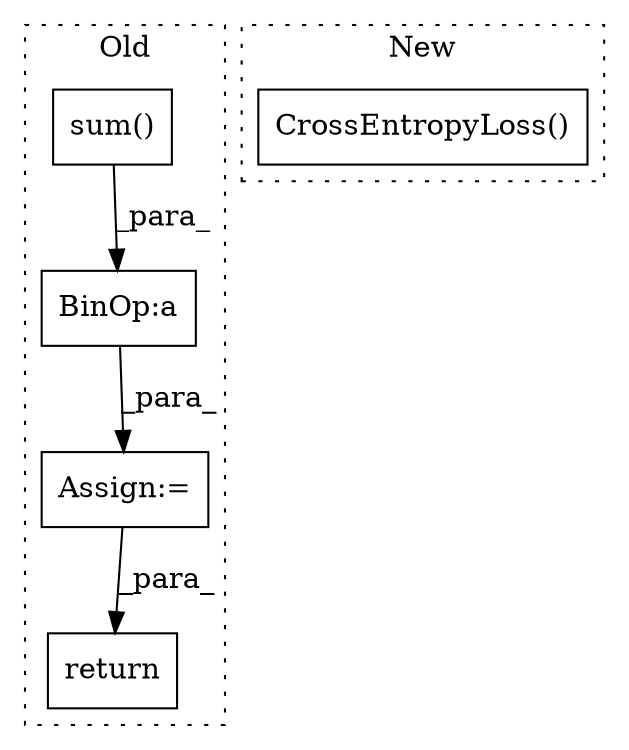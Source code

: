 digraph G {
subgraph cluster0 {
1 [label="sum()" a="75" s="2903" l="11" shape="box"];
3 [label="Assign:=" a="68" s="2864" l="3" shape="box"];
4 [label="BinOp:a" a="82" s="2902" l="1" shape="box"];
5 [label="return" a="93" s="2919" l="7" shape="box"];
label = "Old";
style="dotted";
}
subgraph cluster1 {
2 [label="CrossEntropyLoss()" a="75" s="3998" l="27" shape="box"];
label = "New";
style="dotted";
}
1 -> 4 [label="_para_"];
3 -> 5 [label="_para_"];
4 -> 3 [label="_para_"];
}